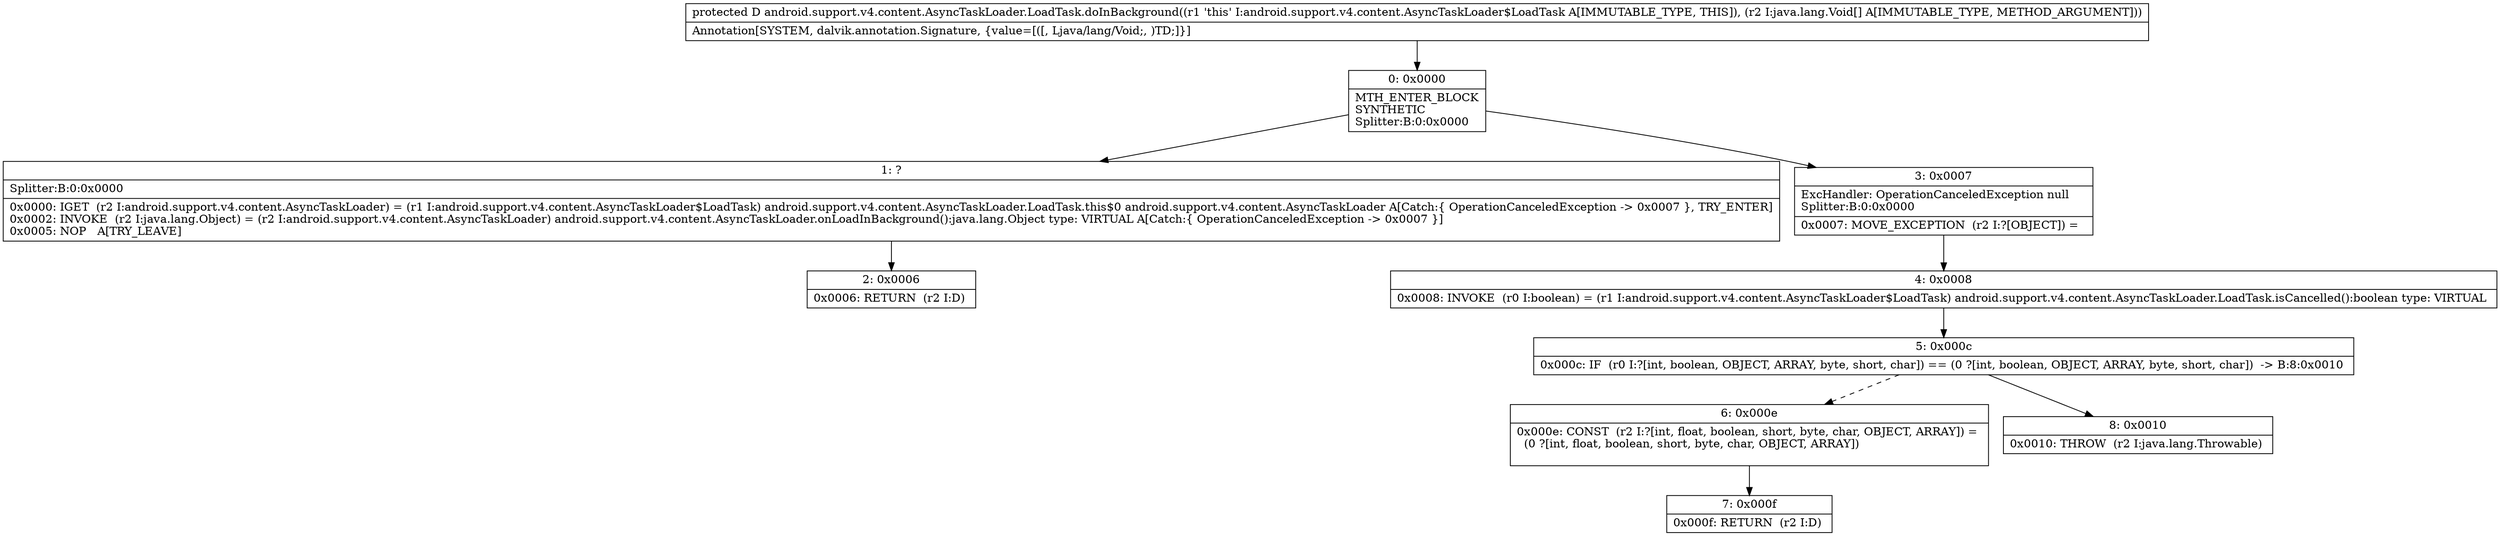 digraph "CFG forandroid.support.v4.content.AsyncTaskLoader.LoadTask.doInBackground([Ljava\/lang\/Void;)Ljava\/lang\/Object;" {
Node_0 [shape=record,label="{0\:\ 0x0000|MTH_ENTER_BLOCK\lSYNTHETIC\lSplitter:B:0:0x0000\l}"];
Node_1 [shape=record,label="{1\:\ ?|Splitter:B:0:0x0000\l|0x0000: IGET  (r2 I:android.support.v4.content.AsyncTaskLoader) = (r1 I:android.support.v4.content.AsyncTaskLoader$LoadTask) android.support.v4.content.AsyncTaskLoader.LoadTask.this$0 android.support.v4.content.AsyncTaskLoader A[Catch:\{ OperationCanceledException \-\> 0x0007 \}, TRY_ENTER]\l0x0002: INVOKE  (r2 I:java.lang.Object) = (r2 I:android.support.v4.content.AsyncTaskLoader) android.support.v4.content.AsyncTaskLoader.onLoadInBackground():java.lang.Object type: VIRTUAL A[Catch:\{ OperationCanceledException \-\> 0x0007 \}]\l0x0005: NOP   A[TRY_LEAVE]\l}"];
Node_2 [shape=record,label="{2\:\ 0x0006|0x0006: RETURN  (r2 I:D) \l}"];
Node_3 [shape=record,label="{3\:\ 0x0007|ExcHandler: OperationCanceledException null\lSplitter:B:0:0x0000\l|0x0007: MOVE_EXCEPTION  (r2 I:?[OBJECT]) =  \l}"];
Node_4 [shape=record,label="{4\:\ 0x0008|0x0008: INVOKE  (r0 I:boolean) = (r1 I:android.support.v4.content.AsyncTaskLoader$LoadTask) android.support.v4.content.AsyncTaskLoader.LoadTask.isCancelled():boolean type: VIRTUAL \l}"];
Node_5 [shape=record,label="{5\:\ 0x000c|0x000c: IF  (r0 I:?[int, boolean, OBJECT, ARRAY, byte, short, char]) == (0 ?[int, boolean, OBJECT, ARRAY, byte, short, char])  \-\> B:8:0x0010 \l}"];
Node_6 [shape=record,label="{6\:\ 0x000e|0x000e: CONST  (r2 I:?[int, float, boolean, short, byte, char, OBJECT, ARRAY]) = \l  (0 ?[int, float, boolean, short, byte, char, OBJECT, ARRAY])\l \l}"];
Node_7 [shape=record,label="{7\:\ 0x000f|0x000f: RETURN  (r2 I:D) \l}"];
Node_8 [shape=record,label="{8\:\ 0x0010|0x0010: THROW  (r2 I:java.lang.Throwable) \l}"];
MethodNode[shape=record,label="{protected D android.support.v4.content.AsyncTaskLoader.LoadTask.doInBackground((r1 'this' I:android.support.v4.content.AsyncTaskLoader$LoadTask A[IMMUTABLE_TYPE, THIS]), (r2 I:java.lang.Void[] A[IMMUTABLE_TYPE, METHOD_ARGUMENT]))  | Annotation[SYSTEM, dalvik.annotation.Signature, \{value=[([, Ljava\/lang\/Void;, )TD;]\}]\l}"];
MethodNode -> Node_0;
Node_0 -> Node_1;
Node_0 -> Node_3;
Node_1 -> Node_2;
Node_3 -> Node_4;
Node_4 -> Node_5;
Node_5 -> Node_6[style=dashed];
Node_5 -> Node_8;
Node_6 -> Node_7;
}

